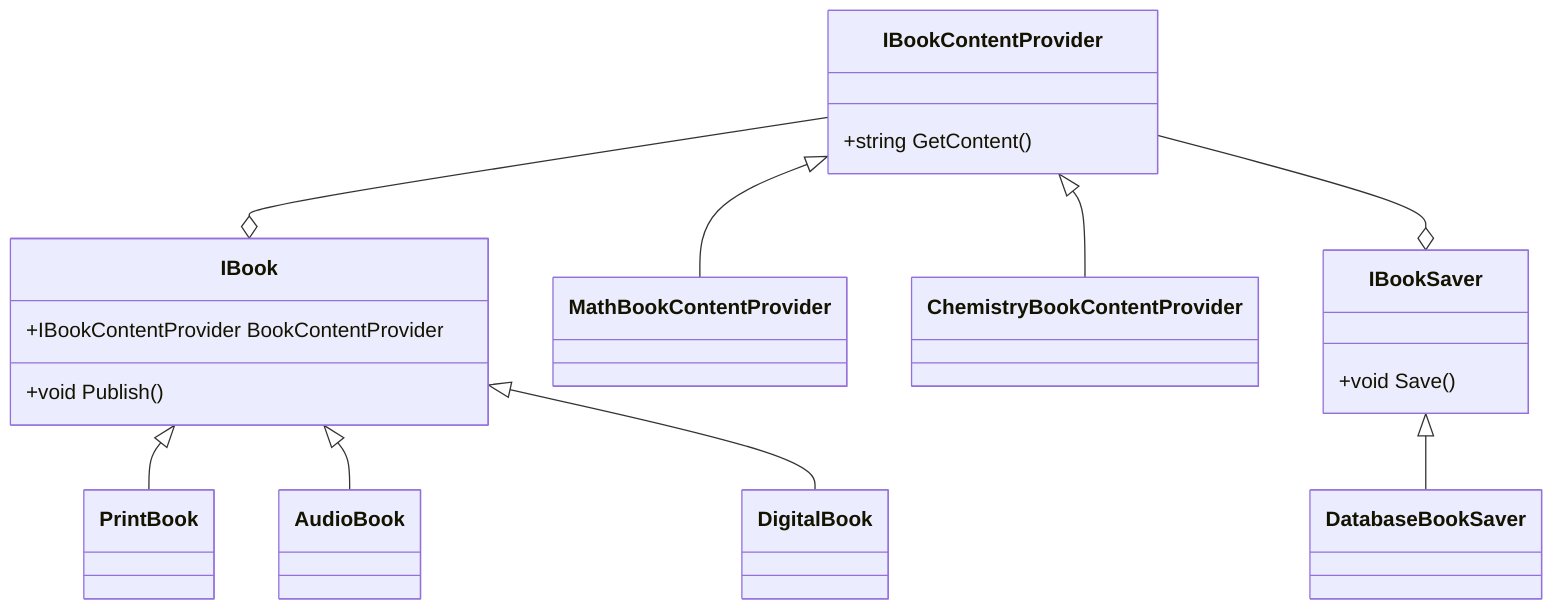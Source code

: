 classDiagram
    IBook <|-- PrintBook
    IBook <|-- AudioBook
    IBook <|-- DigitalBook
    IBookContentProvider <|-- MathBookContentProvider
    IBookContentProvider <|-- ChemistryBookContentProvider
    IBookSaver <|-- DatabaseBookSaver
    IBookContentProvider --o IBook
    IBookContentProvider --o IBookSaver

    class IBook{
        +IBookContentProvider BookContentProvider
        +void Publish()
    }

    class IBookContentProvider{
        +string GetContent()
    }

    class IBookSaver{
        +void Save()
    }

    class PrintBook
    class AudioBook
    class DigitalBook
    class MathBookContentProvider
    class ChemistryBookContentProvider
    class DatabaseBookSaver